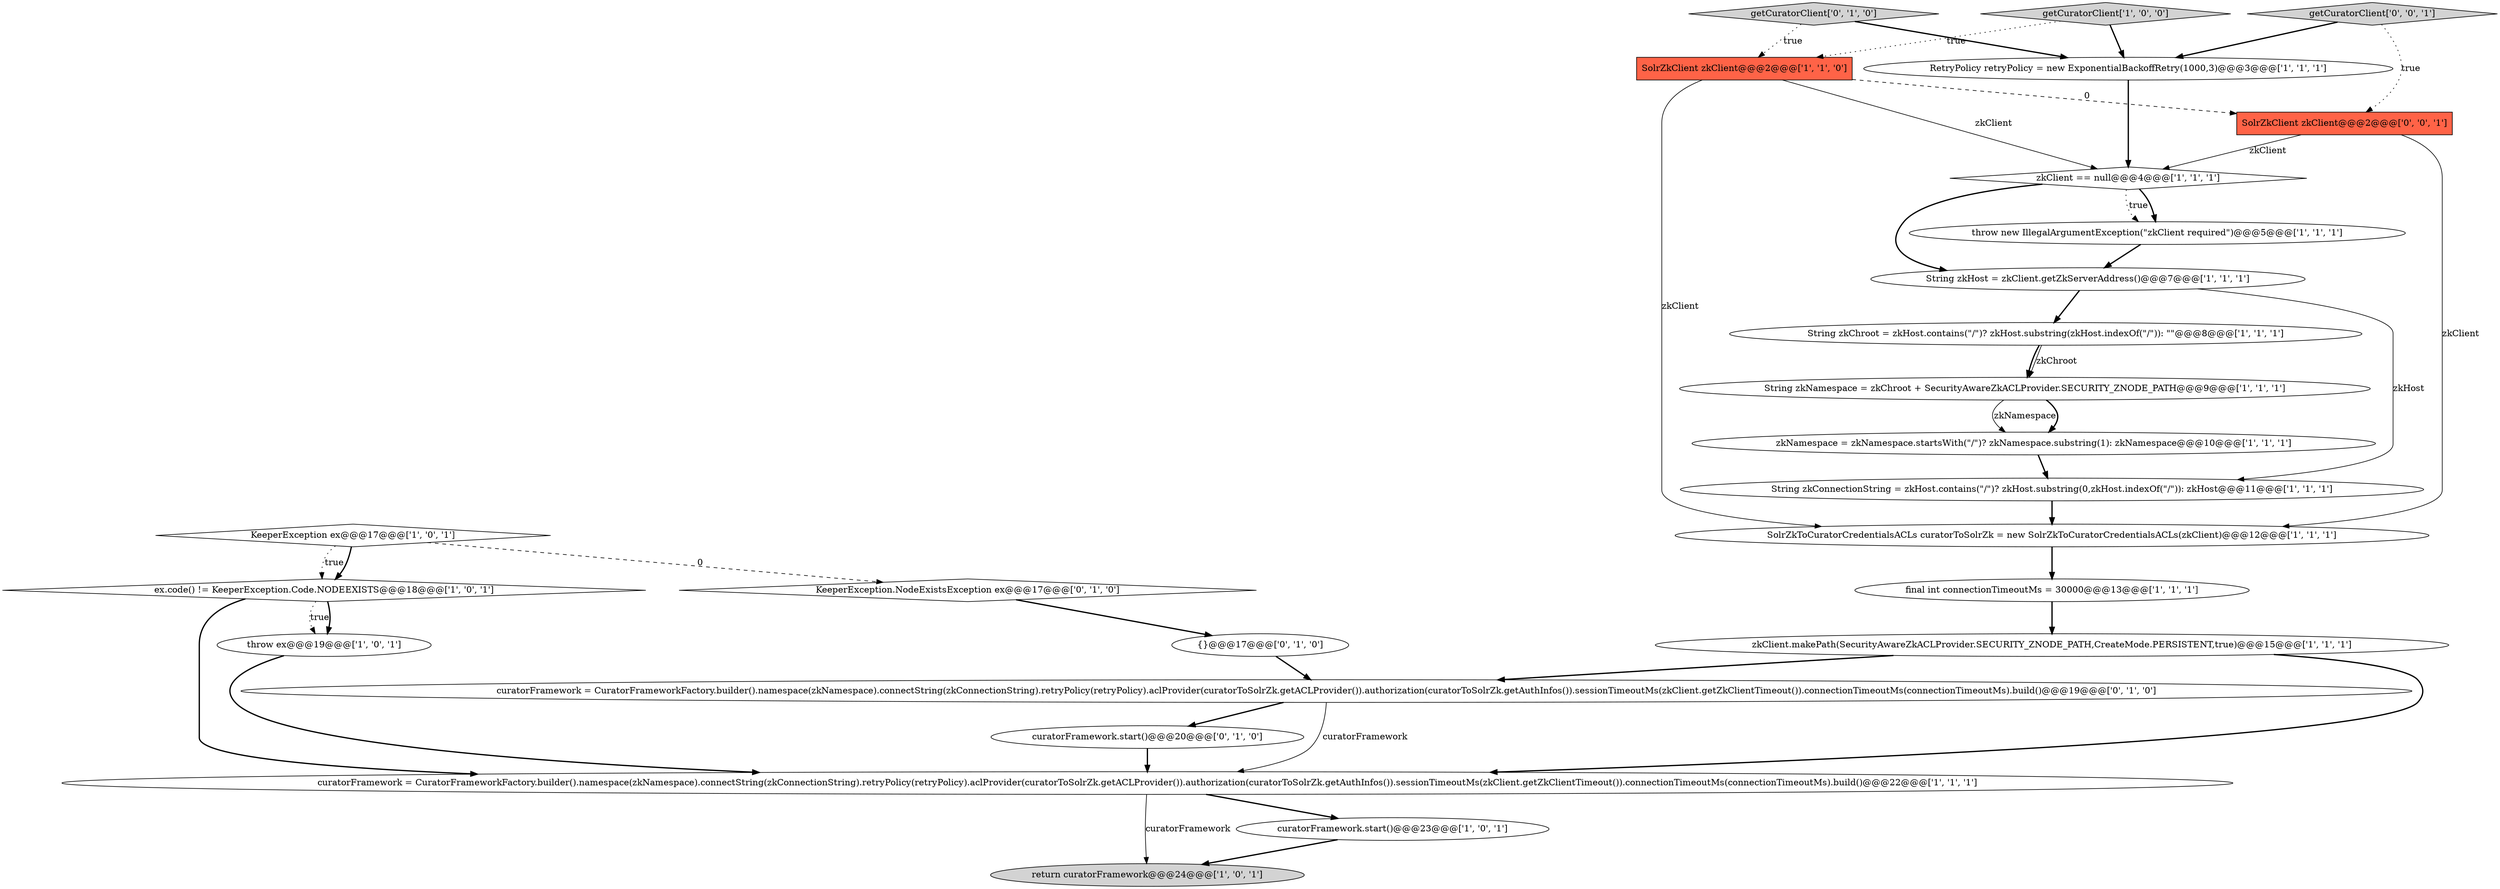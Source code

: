 digraph {
8 [style = filled, label = "String zkNamespace = zkChroot + SecurityAwareZkACLProvider.SECURITY_ZNODE_PATH@@@9@@@['1', '1', '1']", fillcolor = white, shape = ellipse image = "AAA0AAABBB1BBB"];
7 [style = filled, label = "RetryPolicy retryPolicy = new ExponentialBackoffRetry(1000,3)@@@3@@@['1', '1', '1']", fillcolor = white, shape = ellipse image = "AAA0AAABBB1BBB"];
1 [style = filled, label = "getCuratorClient['1', '0', '0']", fillcolor = lightgray, shape = diamond image = "AAA0AAABBB1BBB"];
18 [style = filled, label = "zkClient.makePath(SecurityAwareZkACLProvider.SECURITY_ZNODE_PATH,CreateMode.PERSISTENT,true)@@@15@@@['1', '1', '1']", fillcolor = white, shape = ellipse image = "AAA0AAABBB1BBB"];
22 [style = filled, label = "getCuratorClient['0', '1', '0']", fillcolor = lightgray, shape = diamond image = "AAA0AAABBB2BBB"];
12 [style = filled, label = "return curatorFramework@@@24@@@['1', '0', '1']", fillcolor = lightgray, shape = ellipse image = "AAA0AAABBB1BBB"];
21 [style = filled, label = "KeeperException.NodeExistsException ex@@@17@@@['0', '1', '0']", fillcolor = white, shape = diamond image = "AAA1AAABBB2BBB"];
5 [style = filled, label = "String zkChroot = zkHost.contains(\"/\")? zkHost.substring(zkHost.indexOf(\"/\")): \"\"@@@8@@@['1', '1', '1']", fillcolor = white, shape = ellipse image = "AAA0AAABBB1BBB"];
14 [style = filled, label = "throw ex@@@19@@@['1', '0', '1']", fillcolor = white, shape = ellipse image = "AAA0AAABBB1BBB"];
25 [style = filled, label = "SolrZkClient zkClient@@@2@@@['0', '0', '1']", fillcolor = tomato, shape = box image = "AAA0AAABBB3BBB"];
23 [style = filled, label = "curatorFramework = CuratorFrameworkFactory.builder().namespace(zkNamespace).connectString(zkConnectionString).retryPolicy(retryPolicy).aclProvider(curatorToSolrZk.getACLProvider()).authorization(curatorToSolrZk.getAuthInfos()).sessionTimeoutMs(zkClient.getZkClientTimeout()).connectionTimeoutMs(connectionTimeoutMs).build()@@@19@@@['0', '1', '0']", fillcolor = white, shape = ellipse image = "AAA0AAABBB2BBB"];
10 [style = filled, label = "SolrZkToCuratorCredentialsACLs curatorToSolrZk = new SolrZkToCuratorCredentialsACLs(zkClient)@@@12@@@['1', '1', '1']", fillcolor = white, shape = ellipse image = "AAA0AAABBB1BBB"];
6 [style = filled, label = "curatorFramework = CuratorFrameworkFactory.builder().namespace(zkNamespace).connectString(zkConnectionString).retryPolicy(retryPolicy).aclProvider(curatorToSolrZk.getACLProvider()).authorization(curatorToSolrZk.getAuthInfos()).sessionTimeoutMs(zkClient.getZkClientTimeout()).connectionTimeoutMs(connectionTimeoutMs).build()@@@22@@@['1', '1', '1']", fillcolor = white, shape = ellipse image = "AAA0AAABBB1BBB"];
11 [style = filled, label = "KeeperException ex@@@17@@@['1', '0', '1']", fillcolor = white, shape = diamond image = "AAA0AAABBB1BBB"];
19 [style = filled, label = "{}@@@17@@@['0', '1', '0']", fillcolor = white, shape = ellipse image = "AAA0AAABBB2BBB"];
0 [style = filled, label = "zkClient == null@@@4@@@['1', '1', '1']", fillcolor = white, shape = diamond image = "AAA0AAABBB1BBB"];
24 [style = filled, label = "getCuratorClient['0', '0', '1']", fillcolor = lightgray, shape = diamond image = "AAA0AAABBB3BBB"];
13 [style = filled, label = "SolrZkClient zkClient@@@2@@@['1', '1', '0']", fillcolor = tomato, shape = box image = "AAA0AAABBB1BBB"];
4 [style = filled, label = "String zkHost = zkClient.getZkServerAddress()@@@7@@@['1', '1', '1']", fillcolor = white, shape = ellipse image = "AAA0AAABBB1BBB"];
3 [style = filled, label = "curatorFramework.start()@@@23@@@['1', '0', '1']", fillcolor = white, shape = ellipse image = "AAA0AAABBB1BBB"];
2 [style = filled, label = "zkNamespace = zkNamespace.startsWith(\"/\")? zkNamespace.substring(1): zkNamespace@@@10@@@['1', '1', '1']", fillcolor = white, shape = ellipse image = "AAA0AAABBB1BBB"];
9 [style = filled, label = "ex.code() != KeeperException.Code.NODEEXISTS@@@18@@@['1', '0', '1']", fillcolor = white, shape = diamond image = "AAA0AAABBB1BBB"];
16 [style = filled, label = "throw new IllegalArgumentException(\"zkClient required\")@@@5@@@['1', '1', '1']", fillcolor = white, shape = ellipse image = "AAA0AAABBB1BBB"];
15 [style = filled, label = "String zkConnectionString = zkHost.contains(\"/\")? zkHost.substring(0,zkHost.indexOf(\"/\")): zkHost@@@11@@@['1', '1', '1']", fillcolor = white, shape = ellipse image = "AAA0AAABBB1BBB"];
17 [style = filled, label = "final int connectionTimeoutMs = 30000@@@13@@@['1', '1', '1']", fillcolor = white, shape = ellipse image = "AAA0AAABBB1BBB"];
20 [style = filled, label = "curatorFramework.start()@@@20@@@['0', '1', '0']", fillcolor = white, shape = ellipse image = "AAA0AAABBB2BBB"];
11->9 [style = dotted, label="true"];
0->16 [style = dotted, label="true"];
4->15 [style = solid, label="zkHost"];
0->4 [style = bold, label=""];
5->8 [style = bold, label=""];
16->4 [style = bold, label=""];
13->0 [style = solid, label="zkClient"];
13->10 [style = solid, label="zkClient"];
10->17 [style = bold, label=""];
20->6 [style = bold, label=""];
24->7 [style = bold, label=""];
9->14 [style = dotted, label="true"];
4->5 [style = bold, label=""];
11->9 [style = bold, label=""];
19->23 [style = bold, label=""];
11->21 [style = dashed, label="0"];
25->0 [style = solid, label="zkClient"];
9->6 [style = bold, label=""];
6->12 [style = solid, label="curatorFramework"];
8->2 [style = solid, label="zkNamespace"];
23->6 [style = solid, label="curatorFramework"];
8->2 [style = bold, label=""];
21->19 [style = bold, label=""];
0->16 [style = bold, label=""];
13->25 [style = dashed, label="0"];
3->12 [style = bold, label=""];
1->13 [style = dotted, label="true"];
23->20 [style = bold, label=""];
22->7 [style = bold, label=""];
7->0 [style = bold, label=""];
6->3 [style = bold, label=""];
25->10 [style = solid, label="zkClient"];
14->6 [style = bold, label=""];
9->14 [style = bold, label=""];
22->13 [style = dotted, label="true"];
24->25 [style = dotted, label="true"];
1->7 [style = bold, label=""];
5->8 [style = solid, label="zkChroot"];
15->10 [style = bold, label=""];
2->15 [style = bold, label=""];
18->6 [style = bold, label=""];
18->23 [style = bold, label=""];
17->18 [style = bold, label=""];
}
